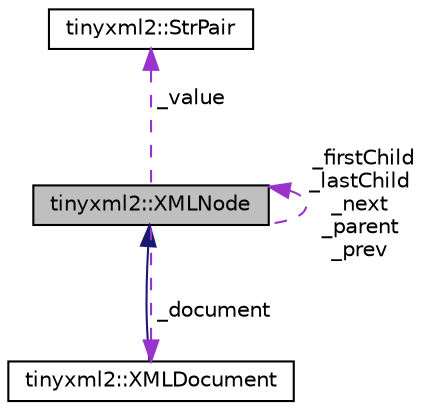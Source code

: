 digraph "tinyxml2::XMLNode"
{
 // LATEX_PDF_SIZE
  edge [fontname="Helvetica",fontsize="10",labelfontname="Helvetica",labelfontsize="10"];
  node [fontname="Helvetica",fontsize="10",shape=record];
  Node1 [label="tinyxml2::XMLNode",height=0.2,width=0.4,color="black", fillcolor="grey75", style="filled", fontcolor="black",tooltip=" "];
  Node2 -> Node1 [dir="back",color="darkorchid3",fontsize="10",style="dashed",label=" _document" ,fontname="Helvetica"];
  Node2 [label="tinyxml2::XMLDocument",height=0.2,width=0.4,color="black", fillcolor="white", style="filled",URL="$classtinyxml2_1_1XMLDocument.html",tooltip=" "];
  Node1 -> Node2 [dir="back",color="midnightblue",fontsize="10",style="solid",fontname="Helvetica"];
  Node3 -> Node1 [dir="back",color="darkorchid3",fontsize="10",style="dashed",label=" _value" ,fontname="Helvetica"];
  Node3 [label="tinyxml2::StrPair",height=0.2,width=0.4,color="black", fillcolor="white", style="filled",URL="$classtinyxml2_1_1StrPair.html",tooltip=" "];
  Node1 -> Node1 [dir="back",color="darkorchid3",fontsize="10",style="dashed",label=" _firstChild\n_lastChild\n_next\n_parent\n_prev" ,fontname="Helvetica"];
}
